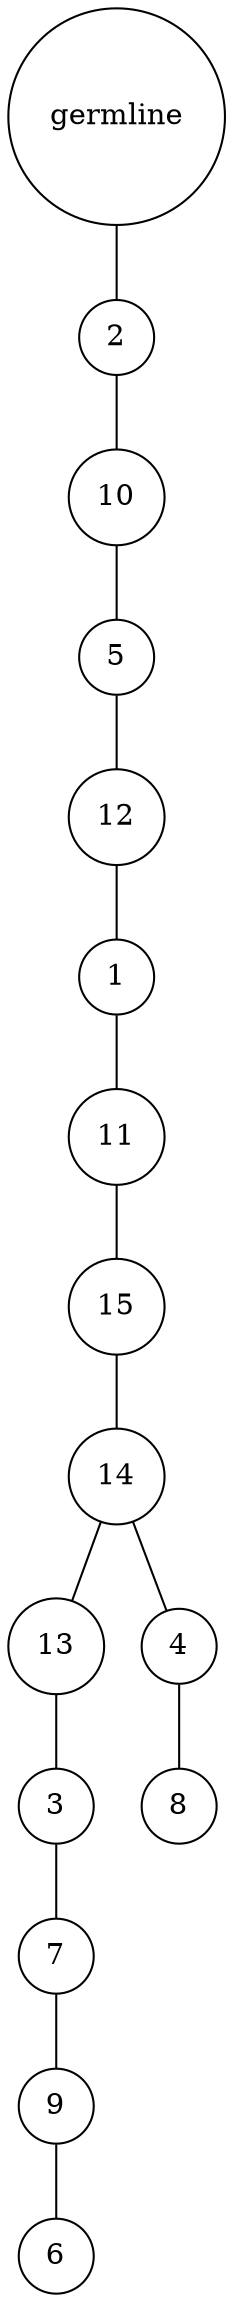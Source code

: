 graph {
	rankdir=UD;
	splines=line;
	node [shape=circle]
	"0x7fbbfe146e50" [label="germline"];
	"0x7fbbfe146e80" [label="2"];
	"0x7fbbfe146e50" -- "0x7fbbfe146e80" ;
	"0x7fbbfe146eb0" [label="10"];
	"0x7fbbfe146e80" -- "0x7fbbfe146eb0" ;
	"0x7fbbfe146ee0" [label="5"];
	"0x7fbbfe146eb0" -- "0x7fbbfe146ee0" ;
	"0x7fbbfe146f10" [label="12"];
	"0x7fbbfe146ee0" -- "0x7fbbfe146f10" ;
	"0x7fbbfe146f40" [label="1"];
	"0x7fbbfe146f10" -- "0x7fbbfe146f40" ;
	"0x7fbbfe146f70" [label="11"];
	"0x7fbbfe146f40" -- "0x7fbbfe146f70" ;
	"0x7fbbfe146fa0" [label="15"];
	"0x7fbbfe146f70" -- "0x7fbbfe146fa0" ;
	"0x7fbbfe146fd0" [label="14"];
	"0x7fbbfe146fa0" -- "0x7fbbfe146fd0" ;
	"0x7fbc28d4d040" [label="13"];
	"0x7fbbfe146fd0" -- "0x7fbc28d4d040" ;
	"0x7fbc28d4d070" [label="3"];
	"0x7fbc28d4d040" -- "0x7fbc28d4d070" ;
	"0x7fbc28d4d0a0" [label="7"];
	"0x7fbc28d4d070" -- "0x7fbc28d4d0a0" ;
	"0x7fbc28d4d0d0" [label="9"];
	"0x7fbc28d4d0a0" -- "0x7fbc28d4d0d0" ;
	"0x7fbc28d4d100" [label="6"];
	"0x7fbc28d4d0d0" -- "0x7fbc28d4d100" ;
	"0x7fbc28d4d130" [label="4"];
	"0x7fbbfe146fd0" -- "0x7fbc28d4d130" ;
	"0x7fbc28d4d160" [label="8"];
	"0x7fbc28d4d130" -- "0x7fbc28d4d160" ;
}
